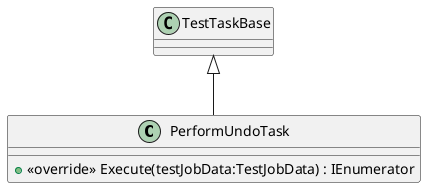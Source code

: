 @startuml
class PerformUndoTask {
    + <<override>> Execute(testJobData:TestJobData) : IEnumerator
}
TestTaskBase <|-- PerformUndoTask
@enduml
